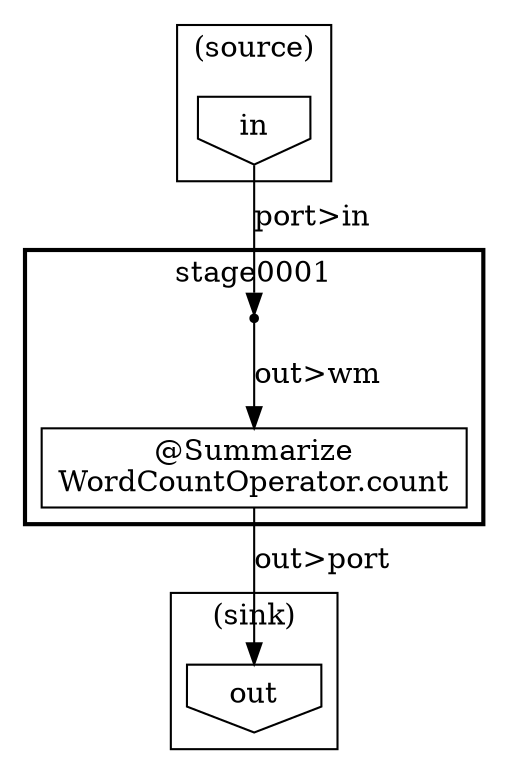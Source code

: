 digraph {
    subgraph "cluster_3f82f873-352b-4f3c-a5d4-16898227c8a9" {
        label = "(source)";
        "923b9155-c088-4782-9b92-89b15f68466e" [shape=invhouse, label="in"];
    }
    subgraph "cluster_4296a396-b2e7-4119-916d-664194cf68c5" {
        label = "(sink)";
        "52ed440d-237f-4e30-b321-0eb0074029c5" [shape=invhouse, label="out"];
    }
    subgraph "cluster_37595fad-5567-4fc2-b9e2-096154ce960a" {
        label = "stage0001";
        style = bold;
        "3d106caa-02c5-444c-ab64-954c52c85d22" [shape=point];
        "c4139be3-a557-4e2a-a7bd-673d872fca1c" [shape=box, label="@Summarize\nWordCountOperator.count"];
    }
    "923b9155-c088-4782-9b92-89b15f68466e" -> "3d106caa-02c5-444c-ab64-954c52c85d22" [label="port>in"];
    "3d106caa-02c5-444c-ab64-954c52c85d22" -> "c4139be3-a557-4e2a-a7bd-673d872fca1c" [label="out>wm"];
    "c4139be3-a557-4e2a-a7bd-673d872fca1c" -> "52ed440d-237f-4e30-b321-0eb0074029c5" [label="out>port"];
}
